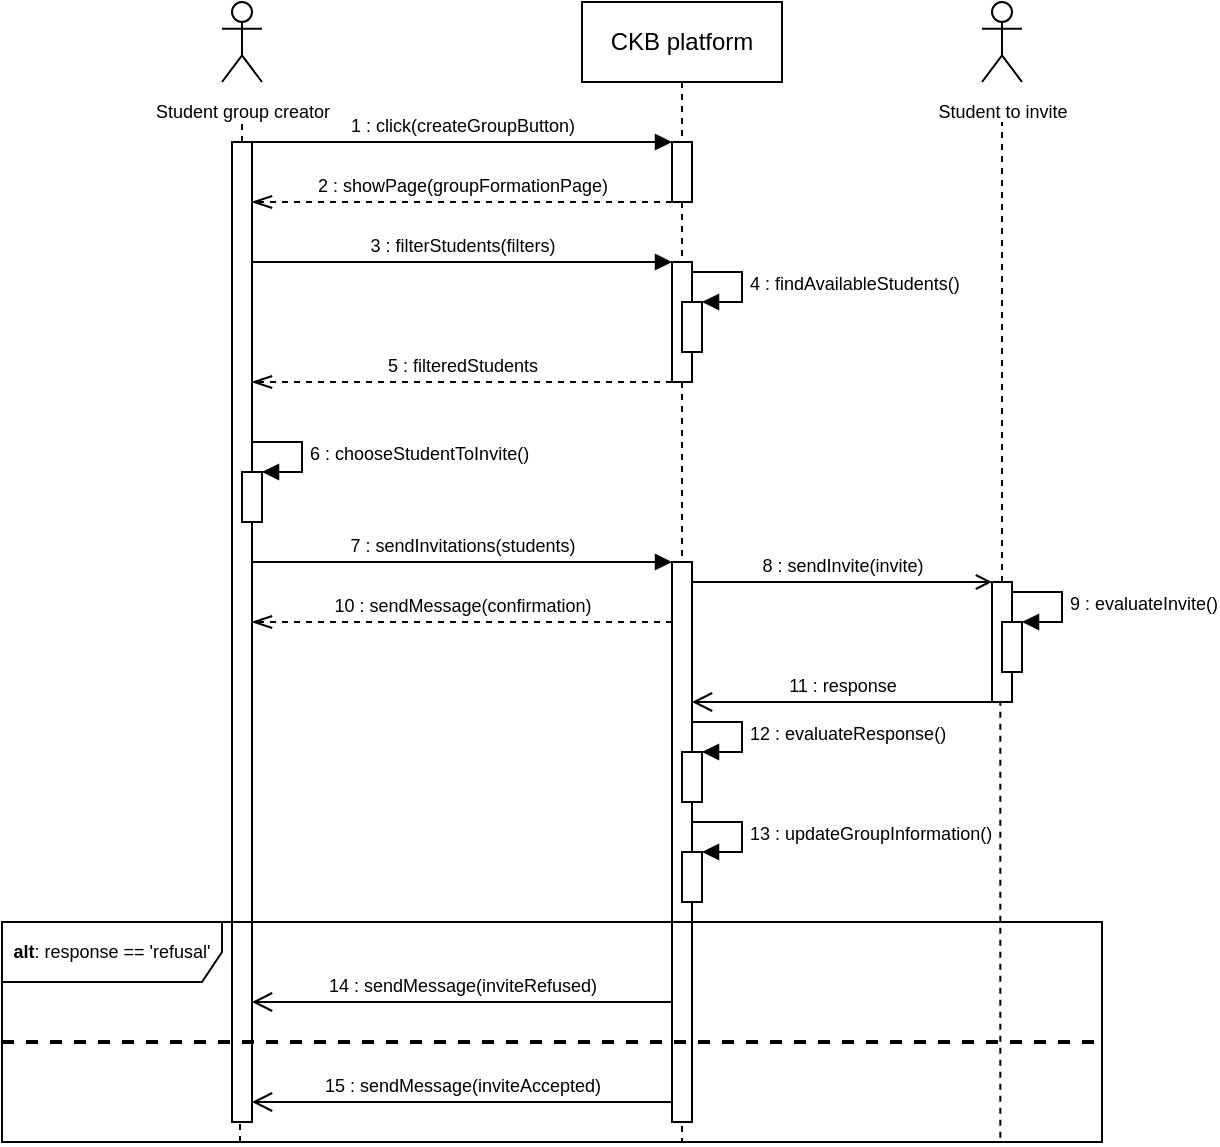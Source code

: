 <mxfile version="22.1.8" type="device">
  <diagram name="Page-1" id="2YBvvXClWsGukQMizWep">
    <mxGraphModel dx="2284" dy="746" grid="1" gridSize="10" guides="1" tooltips="1" connect="1" arrows="1" fold="1" page="1" pageScale="1" pageWidth="850" pageHeight="1100" math="0" shadow="0">
      <root>
        <mxCell id="0" />
        <mxCell id="1" parent="0" />
        <mxCell id="kYwuMuSg6QaX-bQlI-_4-1" value="CKB platform" style="shape=umlLifeline;perimeter=lifelinePerimeter;whiteSpace=wrap;html=1;container=0;dropTarget=0;collapsible=0;recursiveResize=0;outlineConnect=0;portConstraint=eastwest;newEdgeStyle={&quot;edgeStyle&quot;:&quot;elbowEdgeStyle&quot;,&quot;elbow&quot;:&quot;vertical&quot;,&quot;curved&quot;:0,&quot;rounded&quot;:0};" parent="1" vertex="1">
          <mxGeometry x="80" y="40" width="100" height="570" as="geometry" />
        </mxCell>
        <mxCell id="kYwuMuSg6QaX-bQlI-_4-2" value="" style="html=1;points=[];perimeter=orthogonalPerimeter;outlineConnect=0;targetShapes=umlLifeline;portConstraint=eastwest;newEdgeStyle={&quot;edgeStyle&quot;:&quot;elbowEdgeStyle&quot;,&quot;elbow&quot;:&quot;vertical&quot;,&quot;curved&quot;:0,&quot;rounded&quot;:0};" parent="kYwuMuSg6QaX-bQlI-_4-1" vertex="1">
          <mxGeometry x="45" y="70" width="10" height="30" as="geometry" />
        </mxCell>
        <mxCell id="kYwuMuSg6QaX-bQlI-_4-3" value="" style="html=1;points=[];perimeter=orthogonalPerimeter;outlineConnect=0;targetShapes=umlLifeline;portConstraint=eastwest;newEdgeStyle={&quot;edgeStyle&quot;:&quot;elbowEdgeStyle&quot;,&quot;elbow&quot;:&quot;vertical&quot;,&quot;curved&quot;:0,&quot;rounded&quot;:0};" parent="kYwuMuSg6QaX-bQlI-_4-1" vertex="1">
          <mxGeometry x="45" y="130" width="10" height="60" as="geometry" />
        </mxCell>
        <mxCell id="kYwuMuSg6QaX-bQlI-_4-4" value="" style="html=1;points=[[0,0,0,0,5],[0,1,0,0,-5],[1,0,0,0,5],[1,1,0,0,-5]];perimeter=orthogonalPerimeter;outlineConnect=0;targetShapes=umlLifeline;portConstraint=eastwest;newEdgeStyle={&quot;curved&quot;:0,&quot;rounded&quot;:0};" parent="kYwuMuSg6QaX-bQlI-_4-1" vertex="1">
          <mxGeometry x="50" y="150" width="10" height="25" as="geometry" />
        </mxCell>
        <mxCell id="kYwuMuSg6QaX-bQlI-_4-5" value="&lt;font style=&quot;font-size: 9px;&quot;&gt;4 : findAvailableStudents()&lt;/font&gt;" style="html=1;align=left;spacingLeft=2;endArrow=block;rounded=0;edgeStyle=orthogonalEdgeStyle;curved=0;rounded=0;" parent="kYwuMuSg6QaX-bQlI-_4-1" target="kYwuMuSg6QaX-bQlI-_4-4" edge="1">
          <mxGeometry relative="1" as="geometry">
            <mxPoint x="55" y="135" as="sourcePoint" />
            <Array as="points">
              <mxPoint x="80" y="135" />
              <mxPoint x="80" y="150" />
            </Array>
          </mxGeometry>
        </mxCell>
        <mxCell id="kYwuMuSg6QaX-bQlI-_4-36" value="" style="html=1;points=[];perimeter=orthogonalPerimeter;outlineConnect=0;targetShapes=umlLifeline;portConstraint=eastwest;newEdgeStyle={&quot;edgeStyle&quot;:&quot;elbowEdgeStyle&quot;,&quot;elbow&quot;:&quot;vertical&quot;,&quot;curved&quot;:0,&quot;rounded&quot;:0};" parent="1" vertex="1">
          <mxGeometry x="125" y="320" width="10" height="280" as="geometry" />
        </mxCell>
        <mxCell id="kYwuMuSg6QaX-bQlI-_4-17" value="&lt;font style=&quot;font-size: 9px;&quot;&gt;Student group creator&lt;/font&gt;" style="shape=umlActor;verticalLabelPosition=bottom;verticalAlign=top;html=1;outlineConnect=0;" parent="1" vertex="1">
          <mxGeometry x="-100" y="40" width="20" height="40" as="geometry" />
        </mxCell>
        <mxCell id="kYwuMuSg6QaX-bQlI-_4-18" value="" style="endArrow=none;dashed=1;html=1;rounded=0;" parent="1" source="kYwuMuSg6QaX-bQlI-_4-19" edge="1">
          <mxGeometry width="50" height="50" relative="1" as="geometry">
            <mxPoint x="-90" y="350" as="sourcePoint" />
            <mxPoint x="-90" y="100" as="targetPoint" />
          </mxGeometry>
        </mxCell>
        <mxCell id="kYwuMuSg6QaX-bQlI-_4-19" value="" style="html=1;points=[];perimeter=orthogonalPerimeter;outlineConnect=0;targetShapes=umlLifeline;portConstraint=eastwest;newEdgeStyle={&quot;edgeStyle&quot;:&quot;elbowEdgeStyle&quot;,&quot;elbow&quot;:&quot;vertical&quot;,&quot;curved&quot;:0,&quot;rounded&quot;:0};" parent="1" vertex="1">
          <mxGeometry x="-95" y="110" width="10" height="490" as="geometry" />
        </mxCell>
        <mxCell id="kYwuMuSg6QaX-bQlI-_4-20" value="&lt;font style=&quot;font-size: 9px;&quot;&gt;1 : click(createGroupButton)&lt;/font&gt;" style="html=1;verticalAlign=bottom;endArrow=block;edgeStyle=elbowEdgeStyle;elbow=horizontal;curved=0;rounded=0;" parent="1" source="kYwuMuSg6QaX-bQlI-_4-19" target="kYwuMuSg6QaX-bQlI-_4-2" edge="1">
          <mxGeometry relative="1" as="geometry">
            <mxPoint x="-50" y="110" as="sourcePoint" />
            <Array as="points">
              <mxPoint x="30" y="110" />
            </Array>
            <mxPoint x="115" y="110" as="targetPoint" />
          </mxGeometry>
        </mxCell>
        <mxCell id="kYwuMuSg6QaX-bQlI-_4-21" value="&lt;font style=&quot;font-size: 9px;&quot;&gt;2 : showPage(groupFormationPage)&lt;/font&gt;" style="html=1;verticalAlign=bottom;endArrow=openThin;dashed=1;endSize=8;edgeStyle=elbowEdgeStyle;elbow=vertical;curved=0;rounded=0;endFill=0;" parent="1" source="kYwuMuSg6QaX-bQlI-_4-2" target="kYwuMuSg6QaX-bQlI-_4-19" edge="1">
          <mxGeometry relative="1" as="geometry">
            <mxPoint x="-50" y="140" as="targetPoint" />
            <Array as="points">
              <mxPoint x="5" y="140" />
            </Array>
            <mxPoint x="80" y="140" as="sourcePoint" />
          </mxGeometry>
        </mxCell>
        <mxCell id="kYwuMuSg6QaX-bQlI-_4-22" value="&lt;font style=&quot;font-size: 9px;&quot;&gt;3 : filterStudents(filters)&lt;/font&gt;" style="html=1;verticalAlign=bottom;endArrow=block;edgeStyle=elbowEdgeStyle;elbow=vertical;curved=0;rounded=0;" parent="1" source="kYwuMuSg6QaX-bQlI-_4-19" target="kYwuMuSg6QaX-bQlI-_4-3" edge="1">
          <mxGeometry relative="1" as="geometry">
            <mxPoint x="-80" y="190" as="sourcePoint" />
            <Array as="points">
              <mxPoint x="30" y="170" />
            </Array>
            <mxPoint x="90" y="200" as="targetPoint" />
          </mxGeometry>
        </mxCell>
        <mxCell id="kYwuMuSg6QaX-bQlI-_4-32" value="&lt;font style=&quot;font-size: 9px;&quot;&gt;10 : sendMessage(confirmation)&lt;/font&gt;" style="html=1;verticalAlign=bottom;endArrow=openThin;dashed=1;endSize=8;edgeStyle=elbowEdgeStyle;elbow=horizontal;curved=0;rounded=0;endFill=0;" parent="1" edge="1">
          <mxGeometry relative="1" as="geometry">
            <mxPoint x="-85" y="350" as="targetPoint" />
            <Array as="points">
              <mxPoint x="5" y="350" />
            </Array>
            <mxPoint x="125" y="350" as="sourcePoint" />
          </mxGeometry>
        </mxCell>
        <mxCell id="kYwuMuSg6QaX-bQlI-_4-33" value="&lt;font style=&quot;font-size: 9px;&quot;&gt;5 : filteredStudents&lt;/font&gt;" style="html=1;verticalAlign=bottom;endArrow=openThin;dashed=1;endSize=8;edgeStyle=elbowEdgeStyle;elbow=vertical;curved=0;rounded=0;endFill=0;" parent="1" source="kYwuMuSg6QaX-bQlI-_4-3" target="kYwuMuSg6QaX-bQlI-_4-19" edge="1">
          <mxGeometry relative="1" as="geometry">
            <mxPoint x="-85" y="230" as="targetPoint" />
            <Array as="points">
              <mxPoint x="5" y="230" />
            </Array>
            <mxPoint x="125" y="230" as="sourcePoint" />
          </mxGeometry>
        </mxCell>
        <mxCell id="kYwuMuSg6QaX-bQlI-_4-35" value="&lt;font style=&quot;font-size: 9px;&quot;&gt;7 : sendInvitations(students)&lt;/font&gt;" style="html=1;verticalAlign=bottom;endArrow=block;edgeStyle=elbowEdgeStyle;elbow=vertical;curved=0;rounded=0;" parent="1" source="kYwuMuSg6QaX-bQlI-_4-19" target="kYwuMuSg6QaX-bQlI-_4-36" edge="1">
          <mxGeometry relative="1" as="geometry">
            <mxPoint x="-85" y="260" as="sourcePoint" />
            <Array as="points">
              <mxPoint x="10" y="320" />
            </Array>
            <mxPoint x="125" y="260" as="targetPoint" />
          </mxGeometry>
        </mxCell>
        <mxCell id="kYwuMuSg6QaX-bQlI-_4-93" value="&lt;font style=&quot;font-size: 9px;&quot;&gt;Student to invite&lt;/font&gt;" style="shape=umlActor;verticalLabelPosition=bottom;verticalAlign=top;html=1;outlineConnect=0;" parent="1" vertex="1">
          <mxGeometry x="280" y="40" width="20" height="40" as="geometry" />
        </mxCell>
        <mxCell id="kYwuMuSg6QaX-bQlI-_4-94" value="" style="endArrow=none;dashed=1;html=1;rounded=0;" parent="1" source="kYwuMuSg6QaX-bQlI-_4-96" edge="1">
          <mxGeometry width="50" height="50" relative="1" as="geometry">
            <mxPoint x="290" y="670" as="sourcePoint" />
            <mxPoint x="290" y="100" as="targetPoint" />
          </mxGeometry>
        </mxCell>
        <mxCell id="kYwuMuSg6QaX-bQlI-_4-95" value="&lt;font style=&quot;font-size: 9px;&quot;&gt;8 : sendInvite(invite)&lt;/font&gt;" style="html=1;verticalAlign=bottom;endArrow=open;edgeStyle=elbowEdgeStyle;elbow=horizontal;curved=0;rounded=0;endFill=0;" parent="1" source="kYwuMuSg6QaX-bQlI-_4-36" target="kYwuMuSg6QaX-bQlI-_4-96" edge="1">
          <mxGeometry relative="1" as="geometry">
            <mxPoint x="135" y="280" as="sourcePoint" />
            <Array as="points">
              <mxPoint x="240" y="330" />
            </Array>
            <mxPoint x="345" y="280" as="targetPoint" />
          </mxGeometry>
        </mxCell>
        <mxCell id="kYwuMuSg6QaX-bQlI-_4-97" value="" style="endArrow=none;dashed=1;html=1;rounded=0;exitX=0.918;exitY=0.981;exitDx=0;exitDy=0;exitPerimeter=0;" parent="1" target="kYwuMuSg6QaX-bQlI-_4-96" edge="1">
          <mxGeometry width="50" height="50" relative="1" as="geometry">
            <mxPoint x="289.16" y="607.91" as="sourcePoint" />
            <mxPoint x="290" y="100" as="targetPoint" />
          </mxGeometry>
        </mxCell>
        <mxCell id="kYwuMuSg6QaX-bQlI-_4-96" value="" style="html=1;points=[];perimeter=orthogonalPerimeter;outlineConnect=0;targetShapes=umlLifeline;portConstraint=eastwest;newEdgeStyle={&quot;edgeStyle&quot;:&quot;elbowEdgeStyle&quot;,&quot;elbow&quot;:&quot;vertical&quot;,&quot;curved&quot;:0,&quot;rounded&quot;:0};" parent="1" vertex="1">
          <mxGeometry x="285" y="330" width="10" height="60" as="geometry" />
        </mxCell>
        <mxCell id="kYwuMuSg6QaX-bQlI-_4-98" value="&lt;font style=&quot;font-size: 9px;&quot;&gt;11 : response&lt;/font&gt;" style="html=1;verticalAlign=bottom;endArrow=open;endSize=8;edgeStyle=elbowEdgeStyle;elbow=vertical;curved=0;rounded=0;endFill=0;" parent="1" source="kYwuMuSg6QaX-bQlI-_4-96" target="kYwuMuSg6QaX-bQlI-_4-36" edge="1">
          <mxGeometry relative="1" as="geometry">
            <mxPoint x="135" y="319" as="targetPoint" />
            <Array as="points">
              <mxPoint x="240" y="390" />
            </Array>
            <mxPoint x="345" y="319" as="sourcePoint" />
            <mxPoint as="offset" />
          </mxGeometry>
        </mxCell>
        <mxCell id="kYwuMuSg6QaX-bQlI-_4-99" value="" style="html=1;points=[[0,0,0,0,5],[0,1,0,0,-5],[1,0,0,0,5],[1,1,0,0,-5]];perimeter=orthogonalPerimeter;outlineConnect=0;targetShapes=umlLifeline;portConstraint=eastwest;newEdgeStyle={&quot;curved&quot;:0,&quot;rounded&quot;:0};" parent="1" vertex="1">
          <mxGeometry x="290" y="350" width="10" height="25" as="geometry" />
        </mxCell>
        <mxCell id="kYwuMuSg6QaX-bQlI-_4-100" value="&lt;font style=&quot;font-size: 9px;&quot;&gt;9 : evaluateInvite()&lt;/font&gt;" style="html=1;align=left;spacingLeft=2;endArrow=block;rounded=0;edgeStyle=orthogonalEdgeStyle;curved=0;rounded=0;" parent="1" target="kYwuMuSg6QaX-bQlI-_4-99" edge="1">
          <mxGeometry relative="1" as="geometry">
            <mxPoint x="295" y="335" as="sourcePoint" />
            <Array as="points">
              <mxPoint x="320" y="335" />
              <mxPoint x="320" y="350" />
            </Array>
          </mxGeometry>
        </mxCell>
        <mxCell id="kYwuMuSg6QaX-bQlI-_4-101" value="" style="html=1;points=[[0,0,0,0,5],[0,1,0,0,-5],[1,0,0,0,5],[1,1,0,0,-5]];perimeter=orthogonalPerimeter;outlineConnect=0;targetShapes=umlLifeline;portConstraint=eastwest;newEdgeStyle={&quot;curved&quot;:0,&quot;rounded&quot;:0};" parent="1" vertex="1">
          <mxGeometry x="-90" y="275" width="10" height="25" as="geometry" />
        </mxCell>
        <mxCell id="kYwuMuSg6QaX-bQlI-_4-102" value="&lt;font style=&quot;font-size: 9px;&quot;&gt;6 : chooseStudentToInvite()&lt;/font&gt;" style="html=1;align=left;spacingLeft=2;endArrow=block;rounded=0;edgeStyle=orthogonalEdgeStyle;curved=0;rounded=0;" parent="1" target="kYwuMuSg6QaX-bQlI-_4-101" edge="1">
          <mxGeometry relative="1" as="geometry">
            <mxPoint x="-85" y="260" as="sourcePoint" />
            <Array as="points">
              <mxPoint x="-60" y="260" />
              <mxPoint x="-60" y="275" />
            </Array>
          </mxGeometry>
        </mxCell>
        <mxCell id="kYwuMuSg6QaX-bQlI-_4-106" value="" style="html=1;points=[[0,0,0,0,5],[0,1,0,0,-5],[1,0,0,0,5],[1,1,0,0,-5]];perimeter=orthogonalPerimeter;outlineConnect=0;targetShapes=umlLifeline;portConstraint=eastwest;newEdgeStyle={&quot;curved&quot;:0,&quot;rounded&quot;:0};" parent="1" vertex="1">
          <mxGeometry x="130" y="415" width="10" height="25" as="geometry" />
        </mxCell>
        <mxCell id="kYwuMuSg6QaX-bQlI-_4-107" value="&lt;font style=&quot;font-size: 9px;&quot;&gt;12 : evaluateResponse()&lt;/font&gt;" style="html=1;align=left;spacingLeft=2;endArrow=block;rounded=0;edgeStyle=orthogonalEdgeStyle;curved=0;rounded=0;" parent="1" target="kYwuMuSg6QaX-bQlI-_4-106" edge="1">
          <mxGeometry relative="1" as="geometry">
            <mxPoint x="135" y="400" as="sourcePoint" />
            <Array as="points">
              <mxPoint x="160" y="400" />
              <mxPoint x="160" y="415" />
            </Array>
          </mxGeometry>
        </mxCell>
        <mxCell id="kYwuMuSg6QaX-bQlI-_4-110" value="" style="html=1;points=[[0,0,0,0,5],[0,1,0,0,-5],[1,0,0,0,5],[1,1,0,0,-5]];perimeter=orthogonalPerimeter;outlineConnect=0;targetShapes=umlLifeline;portConstraint=eastwest;newEdgeStyle={&quot;curved&quot;:0,&quot;rounded&quot;:0};" parent="1" vertex="1">
          <mxGeometry x="130" y="465" width="10" height="25" as="geometry" />
        </mxCell>
        <mxCell id="kYwuMuSg6QaX-bQlI-_4-111" value="&lt;font style=&quot;font-size: 9px;&quot;&gt;13 : updateGroupInformation()&lt;/font&gt;" style="html=1;align=left;spacingLeft=2;endArrow=block;rounded=0;edgeStyle=orthogonalEdgeStyle;curved=0;rounded=0;" parent="1" target="kYwuMuSg6QaX-bQlI-_4-110" edge="1">
          <mxGeometry relative="1" as="geometry">
            <mxPoint x="135" y="450" as="sourcePoint" />
            <Array as="points">
              <mxPoint x="160" y="450" />
              <mxPoint x="160" y="465" />
            </Array>
          </mxGeometry>
        </mxCell>
        <mxCell id="kYwuMuSg6QaX-bQlI-_4-112" value="&lt;p style=&quot;line-height: 120%; font-size: 9px;&quot;&gt;&lt;font style=&quot;font-size: 9px;&quot;&gt;&lt;b&gt;alt&lt;/b&gt;: response == &#39;refusal&#39;&lt;/font&gt;&lt;/p&gt;" style="shape=umlFrame;whiteSpace=wrap;html=1;pointerEvents=0;width=110;height=30;verticalAlign=middle;horizontal=1;labelPosition=center;verticalLabelPosition=middle;align=center;" parent="1" vertex="1">
          <mxGeometry x="-210" y="500" width="550" height="110" as="geometry" />
        </mxCell>
        <mxCell id="kYwuMuSg6QaX-bQlI-_4-113" value="&lt;font style=&quot;font-size: 9px;&quot;&gt;14 : sendMessage(inviteRefused)&lt;/font&gt;" style="html=1;verticalAlign=bottom;endArrow=open;endSize=8;edgeStyle=elbowEdgeStyle;elbow=vertical;curved=0;rounded=0;endFill=0;" parent="1" edge="1">
          <mxGeometry relative="1" as="geometry">
            <mxPoint x="-85" y="540" as="targetPoint" />
            <Array as="points">
              <mxPoint x="20" y="540" />
            </Array>
            <mxPoint x="125" y="540" as="sourcePoint" />
            <mxPoint as="offset" />
          </mxGeometry>
        </mxCell>
        <mxCell id="kYwuMuSg6QaX-bQlI-_4-114" value="" style="endArrow=none;dashed=1;html=1;rounded=0;strokeWidth=2;" parent="1" edge="1">
          <mxGeometry width="50" height="50" relative="1" as="geometry">
            <mxPoint x="-210" y="560" as="sourcePoint" />
            <mxPoint x="340" y="560" as="targetPoint" />
          </mxGeometry>
        </mxCell>
        <mxCell id="kYwuMuSg6QaX-bQlI-_4-115" value="&lt;font style=&quot;font-size: 9px;&quot;&gt;15 : sendMessage(inviteAccepted)&lt;/font&gt;" style="html=1;verticalAlign=bottom;endArrow=open;endSize=8;edgeStyle=elbowEdgeStyle;elbow=vertical;curved=0;rounded=0;endFill=0;" parent="1" edge="1">
          <mxGeometry relative="1" as="geometry">
            <mxPoint x="-85" y="590" as="targetPoint" />
            <Array as="points">
              <mxPoint x="20" y="590" />
            </Array>
            <mxPoint x="125" y="590" as="sourcePoint" />
            <mxPoint as="offset" />
          </mxGeometry>
        </mxCell>
        <mxCell id="kYwuMuSg6QaX-bQlI-_4-116" value="" style="endArrow=none;dashed=1;html=1;rounded=0;" parent="1" edge="1">
          <mxGeometry width="50" height="50" relative="1" as="geometry">
            <mxPoint x="-91" y="610" as="sourcePoint" />
            <mxPoint x="-91" y="600" as="targetPoint" />
          </mxGeometry>
        </mxCell>
      </root>
    </mxGraphModel>
  </diagram>
</mxfile>
